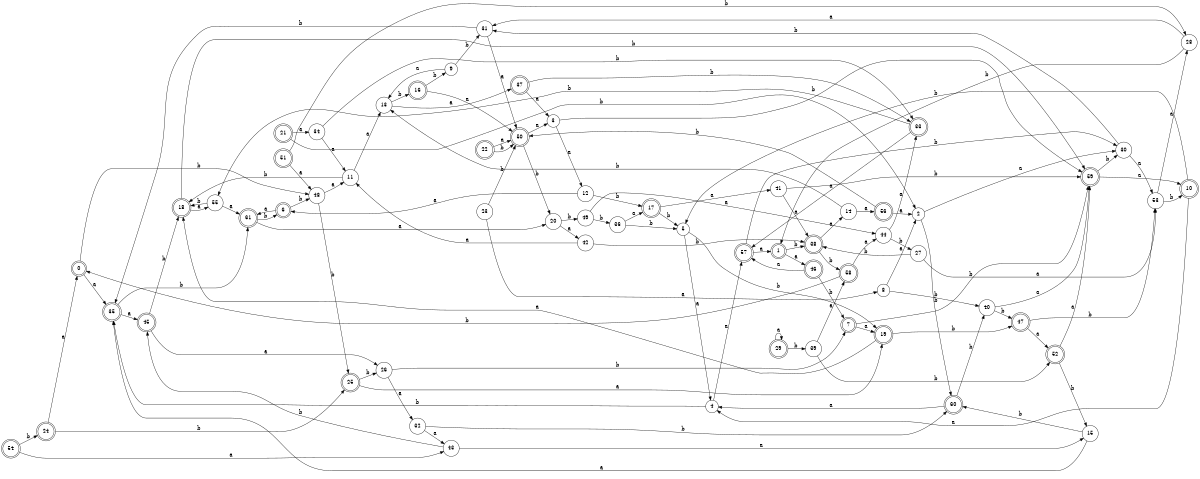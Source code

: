 digraph n50_10 {
__start0 [label="" shape="none"];

rankdir=LR;
size="8,5";

s0 [style="rounded,filled", color="black", fillcolor="white" shape="doublecircle", label="0"];
s1 [style="rounded,filled", color="black", fillcolor="white" shape="doublecircle", label="1"];
s2 [style="filled", color="black", fillcolor="white" shape="circle", label="2"];
s3 [style="filled", color="black", fillcolor="white" shape="circle", label="3"];
s4 [style="filled", color="black", fillcolor="white" shape="circle", label="4"];
s5 [style="filled", color="black", fillcolor="white" shape="circle", label="5"];
s6 [style="rounded,filled", color="black", fillcolor="white" shape="doublecircle", label="6"];
s7 [style="rounded,filled", color="black", fillcolor="white" shape="doublecircle", label="7"];
s8 [style="filled", color="black", fillcolor="white" shape="circle", label="8"];
s9 [style="filled", color="black", fillcolor="white" shape="circle", label="9"];
s10 [style="rounded,filled", color="black", fillcolor="white" shape="doublecircle", label="10"];
s11 [style="filled", color="black", fillcolor="white" shape="circle", label="11"];
s12 [style="filled", color="black", fillcolor="white" shape="circle", label="12"];
s13 [style="filled", color="black", fillcolor="white" shape="circle", label="13"];
s14 [style="filled", color="black", fillcolor="white" shape="circle", label="14"];
s15 [style="filled", color="black", fillcolor="white" shape="circle", label="15"];
s16 [style="rounded,filled", color="black", fillcolor="white" shape="doublecircle", label="16"];
s17 [style="rounded,filled", color="black", fillcolor="white" shape="doublecircle", label="17"];
s18 [style="rounded,filled", color="black", fillcolor="white" shape="doublecircle", label="18"];
s19 [style="rounded,filled", color="black", fillcolor="white" shape="doublecircle", label="19"];
s20 [style="filled", color="black", fillcolor="white" shape="circle", label="20"];
s21 [style="rounded,filled", color="black", fillcolor="white" shape="doublecircle", label="21"];
s22 [style="rounded,filled", color="black", fillcolor="white" shape="doublecircle", label="22"];
s23 [style="filled", color="black", fillcolor="white" shape="circle", label="23"];
s24 [style="rounded,filled", color="black", fillcolor="white" shape="doublecircle", label="24"];
s25 [style="rounded,filled", color="black", fillcolor="white" shape="doublecircle", label="25"];
s26 [style="filled", color="black", fillcolor="white" shape="circle", label="26"];
s27 [style="filled", color="black", fillcolor="white" shape="circle", label="27"];
s28 [style="filled", color="black", fillcolor="white" shape="circle", label="28"];
s29 [style="rounded,filled", color="black", fillcolor="white" shape="doublecircle", label="29"];
s30 [style="filled", color="black", fillcolor="white" shape="circle", label="30"];
s31 [style="filled", color="black", fillcolor="white" shape="circle", label="31"];
s32 [style="filled", color="black", fillcolor="white" shape="circle", label="32"];
s33 [style="rounded,filled", color="black", fillcolor="white" shape="doublecircle", label="33"];
s34 [style="filled", color="black", fillcolor="white" shape="circle", label="34"];
s35 [style="rounded,filled", color="black", fillcolor="white" shape="doublecircle", label="35"];
s36 [style="filled", color="black", fillcolor="white" shape="circle", label="36"];
s37 [style="rounded,filled", color="black", fillcolor="white" shape="doublecircle", label="37"];
s38 [style="rounded,filled", color="black", fillcolor="white" shape="doublecircle", label="38"];
s39 [style="filled", color="black", fillcolor="white" shape="circle", label="39"];
s40 [style="filled", color="black", fillcolor="white" shape="circle", label="40"];
s41 [style="filled", color="black", fillcolor="white" shape="circle", label="41"];
s42 [style="filled", color="black", fillcolor="white" shape="circle", label="42"];
s43 [style="filled", color="black", fillcolor="white" shape="circle", label="43"];
s44 [style="filled", color="black", fillcolor="white" shape="circle", label="44"];
s45 [style="rounded,filled", color="black", fillcolor="white" shape="doublecircle", label="45"];
s46 [style="rounded,filled", color="black", fillcolor="white" shape="doublecircle", label="46"];
s47 [style="rounded,filled", color="black", fillcolor="white" shape="doublecircle", label="47"];
s48 [style="filled", color="black", fillcolor="white" shape="circle", label="48"];
s49 [style="filled", color="black", fillcolor="white" shape="circle", label="49"];
s50 [style="rounded,filled", color="black", fillcolor="white" shape="doublecircle", label="50"];
s51 [style="rounded,filled", color="black", fillcolor="white" shape="doublecircle", label="51"];
s52 [style="rounded,filled", color="black", fillcolor="white" shape="doublecircle", label="52"];
s53 [style="filled", color="black", fillcolor="white" shape="circle", label="53"];
s54 [style="rounded,filled", color="black", fillcolor="white" shape="doublecircle", label="54"];
s55 [style="filled", color="black", fillcolor="white" shape="circle", label="55"];
s56 [style="rounded,filled", color="black", fillcolor="white" shape="doublecircle", label="56"];
s57 [style="rounded,filled", color="black", fillcolor="white" shape="doublecircle", label="57"];
s58 [style="rounded,filled", color="black", fillcolor="white" shape="doublecircle", label="58"];
s59 [style="rounded,filled", color="black", fillcolor="white" shape="doublecircle", label="59"];
s60 [style="rounded,filled", color="black", fillcolor="white" shape="doublecircle", label="60"];
s61 [style="rounded,filled", color="black", fillcolor="white" shape="doublecircle", label="61"];
s0 -> s35 [label="a"];
s0 -> s48 [label="b"];
s1 -> s46 [label="a"];
s1 -> s38 [label="b"];
s2 -> s30 [label="a"];
s2 -> s60 [label="b"];
s3 -> s12 [label="a"];
s3 -> s59 [label="b"];
s4 -> s57 [label="a"];
s4 -> s35 [label="b"];
s5 -> s4 [label="a"];
s5 -> s19 [label="b"];
s6 -> s61 [label="a"];
s6 -> s48 [label="b"];
s7 -> s19 [label="a"];
s7 -> s59 [label="b"];
s8 -> s2 [label="a"];
s8 -> s40 [label="b"];
s9 -> s13 [label="a"];
s9 -> s31 [label="b"];
s10 -> s4 [label="a"];
s10 -> s5 [label="b"];
s11 -> s13 [label="a"];
s11 -> s18 [label="b"];
s12 -> s6 [label="a"];
s12 -> s17 [label="b"];
s13 -> s37 [label="a"];
s13 -> s16 [label="b"];
s14 -> s56 [label="a"];
s14 -> s13 [label="b"];
s15 -> s35 [label="a"];
s15 -> s60 [label="b"];
s16 -> s50 [label="a"];
s16 -> s9 [label="b"];
s17 -> s41 [label="a"];
s17 -> s5 [label="b"];
s18 -> s55 [label="a"];
s18 -> s59 [label="b"];
s19 -> s18 [label="a"];
s19 -> s47 [label="b"];
s20 -> s42 [label="a"];
s20 -> s49 [label="b"];
s21 -> s34 [label="a"];
s21 -> s2 [label="b"];
s22 -> s50 [label="a"];
s22 -> s50 [label="b"];
s23 -> s8 [label="a"];
s23 -> s50 [label="b"];
s24 -> s0 [label="a"];
s24 -> s25 [label="b"];
s25 -> s19 [label="a"];
s25 -> s26 [label="b"];
s26 -> s32 [label="a"];
s26 -> s7 [label="b"];
s27 -> s53 [label="a"];
s27 -> s38 [label="b"];
s28 -> s31 [label="a"];
s28 -> s1 [label="b"];
s29 -> s29 [label="a"];
s29 -> s39 [label="b"];
s30 -> s53 [label="a"];
s30 -> s31 [label="b"];
s31 -> s50 [label="a"];
s31 -> s35 [label="b"];
s32 -> s43 [label="a"];
s32 -> s60 [label="b"];
s33 -> s57 [label="a"];
s33 -> s55 [label="b"];
s34 -> s11 [label="a"];
s34 -> s33 [label="b"];
s35 -> s45 [label="a"];
s35 -> s61 [label="b"];
s36 -> s17 [label="a"];
s36 -> s5 [label="b"];
s37 -> s3 [label="a"];
s37 -> s33 [label="b"];
s38 -> s14 [label="a"];
s38 -> s58 [label="b"];
s39 -> s58 [label="a"];
s39 -> s52 [label="b"];
s40 -> s59 [label="a"];
s40 -> s47 [label="b"];
s41 -> s38 [label="a"];
s41 -> s59 [label="b"];
s42 -> s11 [label="a"];
s42 -> s38 [label="b"];
s43 -> s15 [label="a"];
s43 -> s45 [label="b"];
s44 -> s33 [label="a"];
s44 -> s27 [label="b"];
s45 -> s26 [label="a"];
s45 -> s18 [label="b"];
s46 -> s57 [label="a"];
s46 -> s7 [label="b"];
s47 -> s52 [label="a"];
s47 -> s53 [label="b"];
s48 -> s11 [label="a"];
s48 -> s25 [label="b"];
s49 -> s44 [label="a"];
s49 -> s36 [label="b"];
s50 -> s3 [label="a"];
s50 -> s20 [label="b"];
s51 -> s48 [label="a"];
s51 -> s28 [label="b"];
s52 -> s59 [label="a"];
s52 -> s15 [label="b"];
s53 -> s28 [label="a"];
s53 -> s10 [label="b"];
s54 -> s43 [label="a"];
s54 -> s24 [label="b"];
s55 -> s61 [label="a"];
s55 -> s18 [label="b"];
s56 -> s2 [label="a"];
s56 -> s50 [label="b"];
s57 -> s1 [label="a"];
s57 -> s30 [label="b"];
s58 -> s44 [label="a"];
s58 -> s0 [label="b"];
s59 -> s10 [label="a"];
s59 -> s30 [label="b"];
s60 -> s4 [label="a"];
s60 -> s40 [label="b"];
s61 -> s20 [label="a"];
s61 -> s6 [label="b"];

}